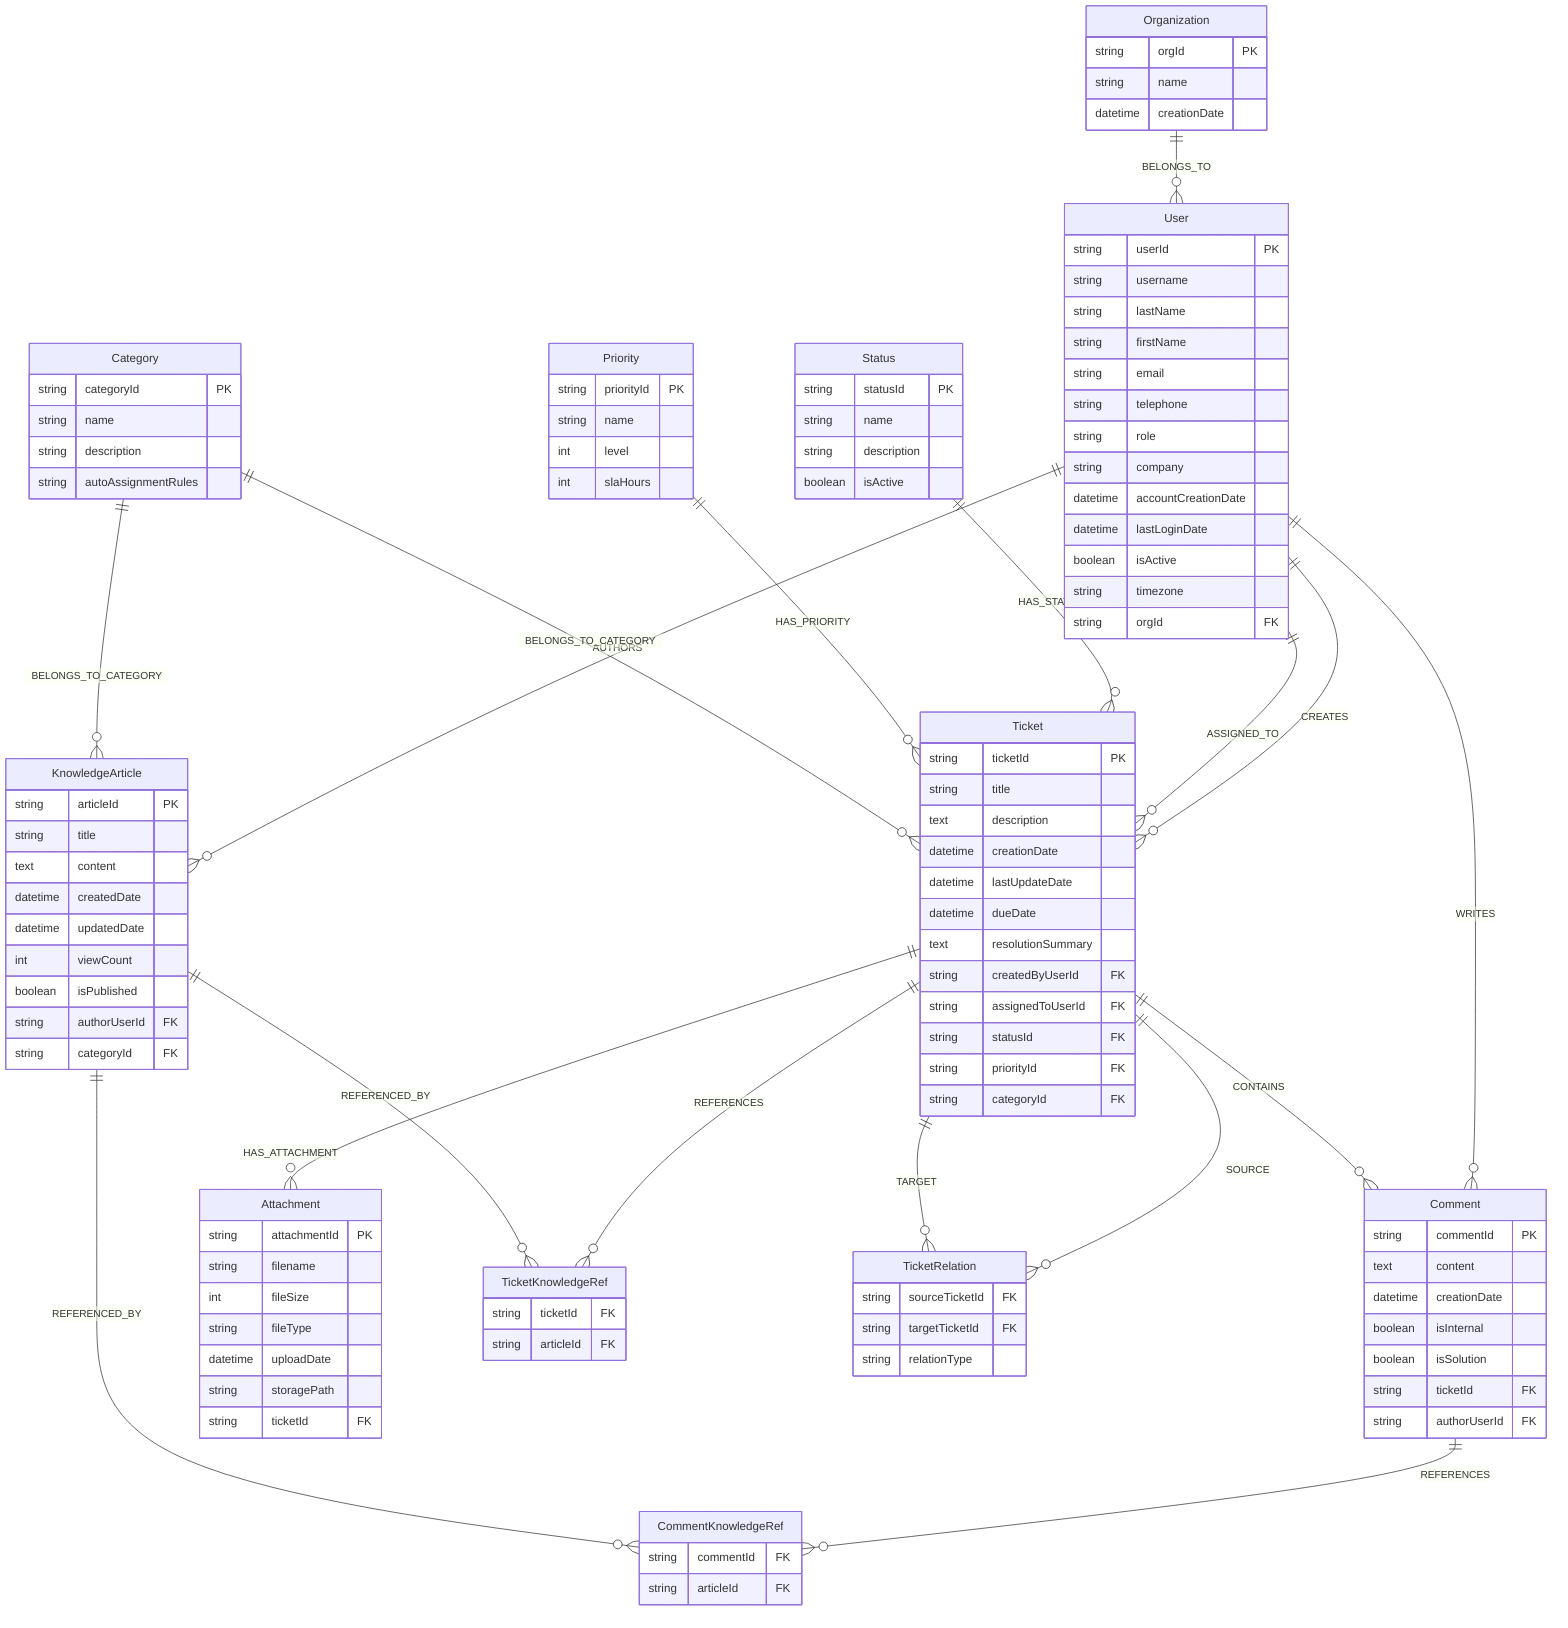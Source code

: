 erDiagram
    Organization {
        string orgId PK
        string name
        datetime creationDate
    }

    User {
        string userId PK
        string username
        string lastName
        string firstName
        string email
        string telephone
        string role
        string company
        datetime accountCreationDate
        datetime lastLoginDate
        boolean isActive
        string timezone
        string orgId FK
    }

    Status {
        string statusId PK
        string name
        string description
        boolean isActive
    }

    Priority {
        string priorityId PK
        string name
        int level
        int slaHours
    }

    Category {
        string categoryId PK
        string name
        string description
        string autoAssignmentRules
    }

    Ticket {
        string ticketId PK
        string title
        text description
        datetime creationDate
        datetime lastUpdateDate
        datetime dueDate
        text resolutionSummary
        string createdByUserId FK
        string assignedToUserId FK
        string statusId FK
        string priorityId FK
        string categoryId FK
    }

    Comment {
        string commentId PK
        text content
        datetime creationDate
        boolean isInternal
        boolean isSolution
        string ticketId FK
        string authorUserId FK
    }

    KnowledgeArticle {
        string articleId PK
        string title
        text content
        datetime createdDate
        datetime updatedDate
        int viewCount
        boolean isPublished
        string authorUserId FK
        string categoryId FK
    }

    Attachment {
        string attachmentId PK
        string filename
        int fileSize
        string fileType
        datetime uploadDate
        string storagePath
        string ticketId FK
    }

    TicketKnowledgeRef {
        string ticketId FK
        string articleId FK
    }

    CommentKnowledgeRef {
        string commentId FK
        string articleId FK
    }

    TicketRelation {
        string sourceTicketId FK
        string targetTicketId FK
        string relationType
    }

    %% Relationships
    Organization ||--o{ User : "BELONGS_TO"
    User ||--o{ Ticket : "CREATES"
    User ||--o{ Ticket : "ASSIGNED_TO"
    User ||--o{ Comment : "WRITES"
    User ||--o{ KnowledgeArticle : "AUTHORS"
    
    Status ||--o{ Ticket : "HAS_STATUS"
    Priority ||--o{ Ticket : "HAS_PRIORITY"
    Category ||--o{ Ticket : "BELONGS_TO_CATEGORY"
    Category ||--o{ KnowledgeArticle : "BELONGS_TO_CATEGORY"
    
    Ticket ||--o{ Comment : "CONTAINS"
    Ticket ||--o{ Attachment : "HAS_ATTACHMENT"
    
    Ticket ||--o{ TicketKnowledgeRef : "REFERENCES"
    KnowledgeArticle ||--o{ TicketKnowledgeRef : "REFERENCED_BY"
    
    Comment ||--o{ CommentKnowledgeRef : "REFERENCES"
    KnowledgeArticle ||--o{ CommentKnowledgeRef : "REFERENCED_BY"
    
    Ticket ||--o{ TicketRelation : "SOURCE"
    Ticket ||--o{ TicketRelation : "TARGET"
